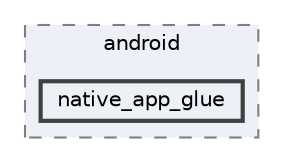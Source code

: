 digraph "C:/Users/HP/Documents/GitHub/Minero-Game/lib/raylib/src/external/android/native_app_glue"
{
 // LATEX_PDF_SIZE
  bgcolor="transparent";
  edge [fontname=Helvetica,fontsize=10,labelfontname=Helvetica,labelfontsize=10];
  node [fontname=Helvetica,fontsize=10,shape=box,height=0.2,width=0.4];
  compound=true
  subgraph clusterdir_90fc7f7a33b4261a31f37d6ec5fded5a {
    graph [ bgcolor="#edf0f7", pencolor="grey50", label="android", fontname=Helvetica,fontsize=10 style="filled,dashed", URL="dir_90fc7f7a33b4261a31f37d6ec5fded5a.html",tooltip=""]
  dir_23f75ff835d150c5e349a80fc3ce8f2c [label="native_app_glue", fillcolor="#edf0f7", color="grey25", style="filled,bold", URL="dir_23f75ff835d150c5e349a80fc3ce8f2c.html",tooltip=""];
  }
}
